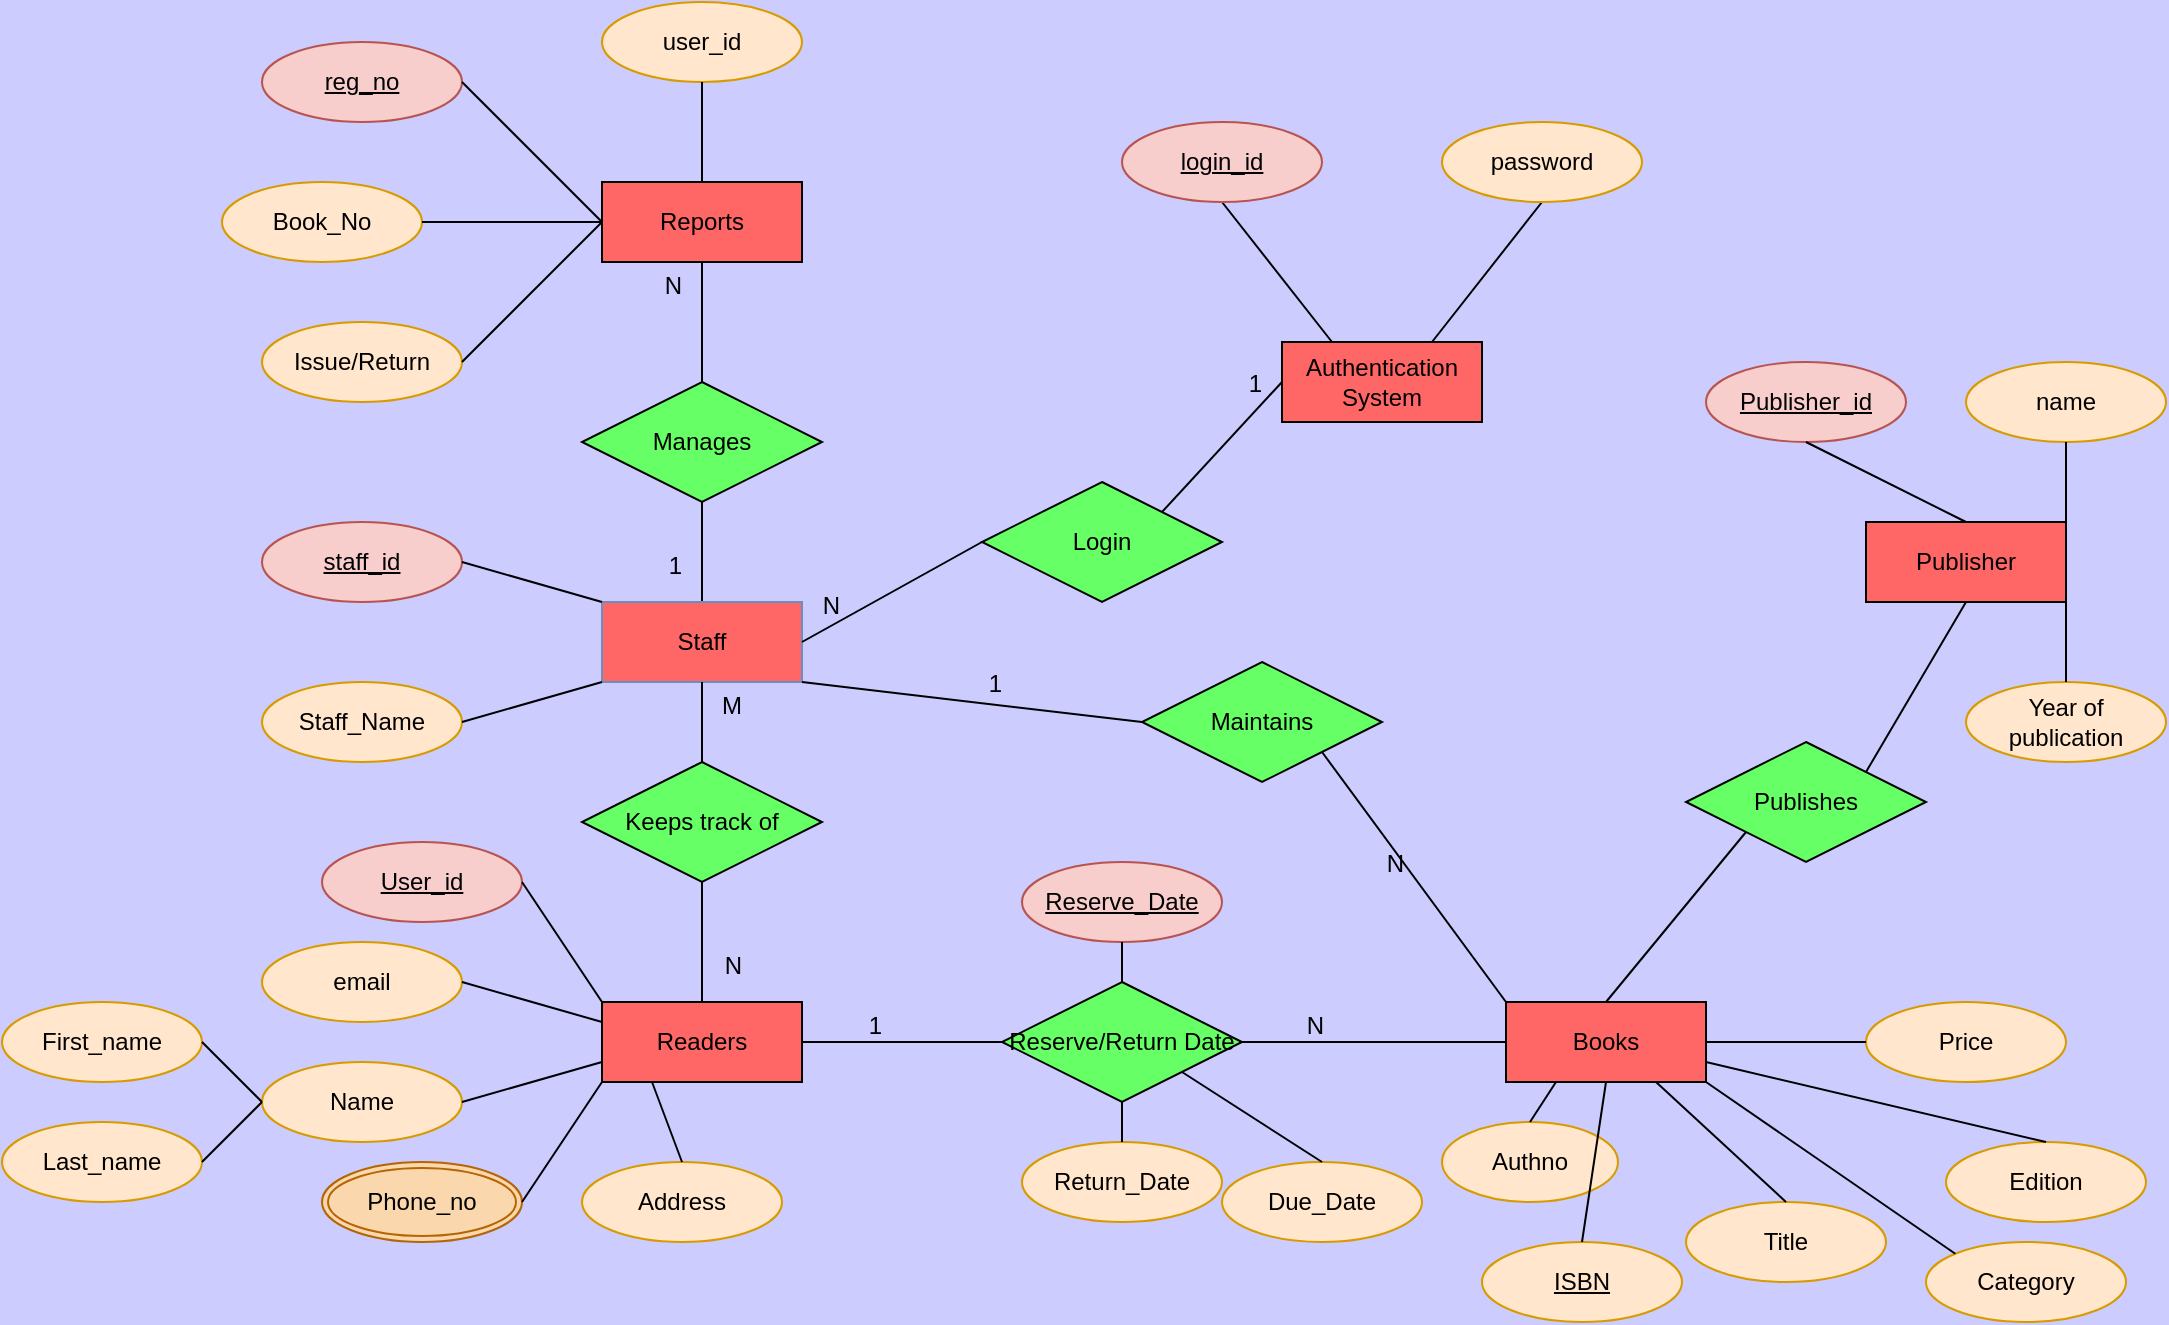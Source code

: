 <mxfile version="20.3.3" type="github">
  <diagram id="R2lEEEUBdFMjLlhIrx00" name="Page-1">
    <mxGraphModel dx="2076" dy="1128" grid="1" gridSize="10" guides="1" tooltips="1" connect="1" arrows="1" fold="1" page="1" pageScale="1" pageWidth="1100" pageHeight="850" background="#CCCCFF" math="0" shadow="0" extFonts="Permanent Marker^https://fonts.googleapis.com/css?family=Permanent+Marker">
      <root>
        <mxCell id="0" />
        <mxCell id="1" parent="0" />
        <mxCell id="tbVaFVSC6KCaD0kcT_PX-4" value="Reports" style="whiteSpace=wrap;html=1;align=center;fillColor=#FF6666;" parent="1" vertex="1">
          <mxGeometry x="308" y="270" width="100" height="40" as="geometry" />
        </mxCell>
        <mxCell id="tbVaFVSC6KCaD0kcT_PX-6" value="user_id" style="ellipse;whiteSpace=wrap;html=1;align=center;fillColor=#ffe6cc;strokeColor=#d79b00;" parent="1" vertex="1">
          <mxGeometry x="308" y="180" width="100" height="40" as="geometry" />
        </mxCell>
        <mxCell id="tbVaFVSC6KCaD0kcT_PX-7" value="reg_no" style="ellipse;whiteSpace=wrap;html=1;align=center;fontStyle=4;fillColor=#f8cecc;strokeColor=#b85450;" parent="1" vertex="1">
          <mxGeometry x="138" y="200" width="100" height="40" as="geometry" />
        </mxCell>
        <mxCell id="tbVaFVSC6KCaD0kcT_PX-8" value="Issue/Return" style="ellipse;whiteSpace=wrap;html=1;align=center;fillColor=#ffe6cc;strokeColor=#d79b00;" parent="1" vertex="1">
          <mxGeometry x="138" y="340" width="100" height="40" as="geometry" />
        </mxCell>
        <mxCell id="tbVaFVSC6KCaD0kcT_PX-9" value="Book_No" style="ellipse;whiteSpace=wrap;html=1;align=center;fillColor=#ffe6cc;strokeColor=#d79b00;" parent="1" vertex="1">
          <mxGeometry x="118" y="270" width="100" height="40" as="geometry" />
        </mxCell>
        <mxCell id="tbVaFVSC6KCaD0kcT_PX-10" value="" style="endArrow=none;html=1;rounded=0;entryX=0;entryY=0.5;entryDx=0;entryDy=0;exitX=1;exitY=0.5;exitDx=0;exitDy=0;" parent="1" source="tbVaFVSC6KCaD0kcT_PX-8" target="tbVaFVSC6KCaD0kcT_PX-4" edge="1">
          <mxGeometry relative="1" as="geometry">
            <mxPoint x="283" y="350" as="sourcePoint" />
            <mxPoint x="378" y="350" as="targetPoint" />
          </mxGeometry>
        </mxCell>
        <mxCell id="tbVaFVSC6KCaD0kcT_PX-11" value="" style="endArrow=none;html=1;rounded=0;entryX=1;entryY=0.5;entryDx=0;entryDy=0;" parent="1" target="tbVaFVSC6KCaD0kcT_PX-7" edge="1">
          <mxGeometry relative="1" as="geometry">
            <mxPoint x="308" y="290" as="sourcePoint" />
            <mxPoint x="278" y="250" as="targetPoint" />
          </mxGeometry>
        </mxCell>
        <mxCell id="tbVaFVSC6KCaD0kcT_PX-12" value="" style="endArrow=none;html=1;rounded=0;entryX=0.5;entryY=1;entryDx=0;entryDy=0;exitX=0.5;exitY=0;exitDx=0;exitDy=0;" parent="1" source="tbVaFVSC6KCaD0kcT_PX-4" target="tbVaFVSC6KCaD0kcT_PX-6" edge="1">
          <mxGeometry relative="1" as="geometry">
            <mxPoint x="328" y="320" as="sourcePoint" />
            <mxPoint x="358" y="240" as="targetPoint" />
          </mxGeometry>
        </mxCell>
        <mxCell id="tbVaFVSC6KCaD0kcT_PX-13" value="" style="endArrow=none;html=1;rounded=0;entryX=1;entryY=0.5;entryDx=0;entryDy=0;exitX=0;exitY=0.5;exitDx=0;exitDy=0;" parent="1" source="tbVaFVSC6KCaD0kcT_PX-4" target="tbVaFVSC6KCaD0kcT_PX-9" edge="1">
          <mxGeometry relative="1" as="geometry">
            <mxPoint x="308" y="290" as="sourcePoint" />
            <mxPoint x="288" y="260" as="targetPoint" />
          </mxGeometry>
        </mxCell>
        <mxCell id="tbVaFVSC6KCaD0kcT_PX-16" value="Manages" style="shape=rhombus;perimeter=rhombusPerimeter;whiteSpace=wrap;html=1;align=center;fillColor=#66FF66;" parent="1" vertex="1">
          <mxGeometry x="298" y="370" width="120" height="60" as="geometry" />
        </mxCell>
        <mxCell id="tbVaFVSC6KCaD0kcT_PX-17" value="" style="endArrow=none;html=1;rounded=0;exitX=0.5;exitY=0;exitDx=0;exitDy=0;entryX=0.5;entryY=1;entryDx=0;entryDy=0;" parent="1" source="tbVaFVSC6KCaD0kcT_PX-16" target="tbVaFVSC6KCaD0kcT_PX-4" edge="1">
          <mxGeometry relative="1" as="geometry">
            <mxPoint x="357.5" y="370" as="sourcePoint" />
            <mxPoint x="358" y="310" as="targetPoint" />
          </mxGeometry>
        </mxCell>
        <mxCell id="tbVaFVSC6KCaD0kcT_PX-18" value="N" style="resizable=0;html=1;align=right;verticalAlign=bottom;" parent="tbVaFVSC6KCaD0kcT_PX-17" connectable="0" vertex="1">
          <mxGeometry x="1" relative="1" as="geometry">
            <mxPoint x="-10" y="20" as="offset" />
          </mxGeometry>
        </mxCell>
        <mxCell id="tbVaFVSC6KCaD0kcT_PX-19" value="" style="endArrow=none;html=1;rounded=0;exitX=0.5;exitY=1;exitDx=0;exitDy=0;entryX=0.5;entryY=0;entryDx=0;entryDy=0;" parent="1" source="tbVaFVSC6KCaD0kcT_PX-16" target="tbVaFVSC6KCaD0kcT_PX-21" edge="1">
          <mxGeometry relative="1" as="geometry">
            <mxPoint x="358" y="430" as="sourcePoint" />
            <mxPoint x="358" y="460" as="targetPoint" />
          </mxGeometry>
        </mxCell>
        <mxCell id="tbVaFVSC6KCaD0kcT_PX-20" value="1" style="resizable=0;html=1;align=right;verticalAlign=bottom;" parent="tbVaFVSC6KCaD0kcT_PX-19" connectable="0" vertex="1">
          <mxGeometry x="1" relative="1" as="geometry">
            <mxPoint x="-10" y="-10" as="offset" />
          </mxGeometry>
        </mxCell>
        <mxCell id="tbVaFVSC6KCaD0kcT_PX-21" value="Staff" style="whiteSpace=wrap;html=1;align=center;fillColor=#FF6666;strokeColor=#6c8ebf;" parent="1" vertex="1">
          <mxGeometry x="308" y="480" width="100" height="40" as="geometry" />
        </mxCell>
        <mxCell id="tbVaFVSC6KCaD0kcT_PX-22" value="staff_id" style="ellipse;whiteSpace=wrap;html=1;align=center;fontStyle=4;fillColor=#f8cecc;strokeColor=#b85450;" parent="1" vertex="1">
          <mxGeometry x="138" y="440" width="100" height="40" as="geometry" />
        </mxCell>
        <mxCell id="tbVaFVSC6KCaD0kcT_PX-23" value="Staff_Name" style="ellipse;whiteSpace=wrap;html=1;align=center;fillColor=#ffe6cc;strokeColor=#d79b00;" parent="1" vertex="1">
          <mxGeometry x="138" y="520" width="100" height="40" as="geometry" />
        </mxCell>
        <mxCell id="tbVaFVSC6KCaD0kcT_PX-24" value="" style="endArrow=none;html=1;rounded=0;entryX=0;entryY=0;entryDx=0;entryDy=0;exitX=1;exitY=0.5;exitDx=0;exitDy=0;" parent="1" source="tbVaFVSC6KCaD0kcT_PX-22" target="tbVaFVSC6KCaD0kcT_PX-21" edge="1">
          <mxGeometry relative="1" as="geometry">
            <mxPoint x="238" y="460" as="sourcePoint" />
            <mxPoint x="308" y="390" as="targetPoint" />
          </mxGeometry>
        </mxCell>
        <mxCell id="tbVaFVSC6KCaD0kcT_PX-25" value="" style="endArrow=none;html=1;rounded=0;entryX=0;entryY=1;entryDx=0;entryDy=0;exitX=1;exitY=0.5;exitDx=0;exitDy=0;" parent="1" source="tbVaFVSC6KCaD0kcT_PX-23" target="tbVaFVSC6KCaD0kcT_PX-21" edge="1">
          <mxGeometry relative="1" as="geometry">
            <mxPoint x="258" y="380" as="sourcePoint" />
            <mxPoint x="328" y="310" as="targetPoint" />
            <Array as="points" />
          </mxGeometry>
        </mxCell>
        <mxCell id="tbVaFVSC6KCaD0kcT_PX-26" value="" style="endArrow=none;html=1;rounded=0;entryX=1;entryY=0.5;entryDx=0;entryDy=0;exitX=0;exitY=0.5;exitDx=0;exitDy=0;" parent="1" source="tbVaFVSC6KCaD0kcT_PX-28" target="tbVaFVSC6KCaD0kcT_PX-21" edge="1">
          <mxGeometry relative="1" as="geometry">
            <mxPoint x="498" y="450" as="sourcePoint" />
            <mxPoint x="438" y="490" as="targetPoint" />
          </mxGeometry>
        </mxCell>
        <mxCell id="tbVaFVSC6KCaD0kcT_PX-27" value="N" style="resizable=0;html=1;align=right;verticalAlign=bottom;" parent="tbVaFVSC6KCaD0kcT_PX-26" connectable="0" vertex="1">
          <mxGeometry x="1" relative="1" as="geometry">
            <mxPoint x="20" y="-10" as="offset" />
          </mxGeometry>
        </mxCell>
        <mxCell id="tbVaFVSC6KCaD0kcT_PX-28" value="Login" style="shape=rhombus;perimeter=rhombusPerimeter;whiteSpace=wrap;html=1;align=center;fillColor=#66FF66;" parent="1" vertex="1">
          <mxGeometry x="498" y="420" width="120" height="60" as="geometry" />
        </mxCell>
        <mxCell id="tbVaFVSC6KCaD0kcT_PX-31" value="" style="endArrow=none;html=1;rounded=0;exitX=1;exitY=0;exitDx=0;exitDy=0;entryX=0;entryY=0.5;entryDx=0;entryDy=0;" parent="1" source="tbVaFVSC6KCaD0kcT_PX-28" target="tbVaFVSC6KCaD0kcT_PX-35" edge="1">
          <mxGeometry relative="1" as="geometry">
            <mxPoint x="558" y="390" as="sourcePoint" />
            <mxPoint x="648" y="370" as="targetPoint" />
          </mxGeometry>
        </mxCell>
        <mxCell id="tbVaFVSC6KCaD0kcT_PX-32" value="1" style="resizable=0;html=1;align=right;verticalAlign=bottom;" parent="tbVaFVSC6KCaD0kcT_PX-31" connectable="0" vertex="1">
          <mxGeometry x="1" relative="1" as="geometry">
            <mxPoint x="-10" y="10" as="offset" />
          </mxGeometry>
        </mxCell>
        <mxCell id="tbVaFVSC6KCaD0kcT_PX-35" value="Authentication System" style="whiteSpace=wrap;html=1;align=center;fillColor=#FF6666;" parent="1" vertex="1">
          <mxGeometry x="648" y="350" width="100" height="40" as="geometry" />
        </mxCell>
        <mxCell id="tbVaFVSC6KCaD0kcT_PX-36" value="" style="endArrow=none;html=1;rounded=0;exitX=0.75;exitY=0;exitDx=0;exitDy=0;entryX=0.5;entryY=1;entryDx=0;entryDy=0;" parent="1" source="tbVaFVSC6KCaD0kcT_PX-35" target="tbVaFVSC6KCaD0kcT_PX-39" edge="1">
          <mxGeometry relative="1" as="geometry">
            <mxPoint x="733" y="350" as="sourcePoint" />
            <mxPoint x="778" y="280" as="targetPoint" />
          </mxGeometry>
        </mxCell>
        <mxCell id="tbVaFVSC6KCaD0kcT_PX-37" value="" style="endArrow=none;html=1;rounded=0;exitX=0.25;exitY=0;exitDx=0;exitDy=0;entryX=0.5;entryY=1;entryDx=0;entryDy=0;" parent="1" source="tbVaFVSC6KCaD0kcT_PX-35" target="tbVaFVSC6KCaD0kcT_PX-38" edge="1">
          <mxGeometry relative="1" as="geometry">
            <mxPoint x="668" y="350" as="sourcePoint" />
            <mxPoint x="618" y="280" as="targetPoint" />
          </mxGeometry>
        </mxCell>
        <mxCell id="tbVaFVSC6KCaD0kcT_PX-38" value="login_id" style="ellipse;whiteSpace=wrap;html=1;align=center;fontStyle=4;fillColor=#f8cecc;strokeColor=#b85450;" parent="1" vertex="1">
          <mxGeometry x="568" y="240" width="100" height="40" as="geometry" />
        </mxCell>
        <mxCell id="tbVaFVSC6KCaD0kcT_PX-39" value="password" style="ellipse;whiteSpace=wrap;html=1;align=center;fillColor=#ffe6cc;strokeColor=#d79b00;" parent="1" vertex="1">
          <mxGeometry x="728" y="240" width="100" height="40" as="geometry" />
        </mxCell>
        <mxCell id="tbVaFVSC6KCaD0kcT_PX-40" value="" style="endArrow=none;html=1;rounded=0;entryX=0.5;entryY=1;entryDx=0;entryDy=0;exitX=0.5;exitY=0;exitDx=0;exitDy=0;" parent="1" source="tbVaFVSC6KCaD0kcT_PX-43" target="tbVaFVSC6KCaD0kcT_PX-21" edge="1">
          <mxGeometry relative="1" as="geometry">
            <mxPoint x="358" y="600" as="sourcePoint" />
            <mxPoint x="438" y="590" as="targetPoint" />
          </mxGeometry>
        </mxCell>
        <mxCell id="tbVaFVSC6KCaD0kcT_PX-41" value="N" style="resizable=0;html=1;align=right;verticalAlign=bottom;" parent="tbVaFVSC6KCaD0kcT_PX-40" connectable="0" vertex="1">
          <mxGeometry x="1" relative="1" as="geometry">
            <mxPoint x="20" y="150" as="offset" />
          </mxGeometry>
        </mxCell>
        <mxCell id="tbVaFVSC6KCaD0kcT_PX-42" value="Readers" style="whiteSpace=wrap;html=1;align=center;fillColor=#FF6666;" parent="1" vertex="1">
          <mxGeometry x="308" y="680" width="100" height="40" as="geometry" />
        </mxCell>
        <mxCell id="tbVaFVSC6KCaD0kcT_PX-47" style="edgeStyle=orthogonalEdgeStyle;rounded=0;orthogonalLoop=1;jettySize=auto;html=1;exitX=1;exitY=0.5;exitDx=0;exitDy=0;" parent="1" source="tbVaFVSC6KCaD0kcT_PX-43" edge="1">
          <mxGeometry relative="1" as="geometry">
            <mxPoint x="418" y="590" as="targetPoint" />
          </mxGeometry>
        </mxCell>
        <mxCell id="tbVaFVSC6KCaD0kcT_PX-43" value="Keeps track of" style="shape=rhombus;perimeter=rhombusPerimeter;whiteSpace=wrap;html=1;align=center;fillColor=#66FF66;" parent="1" vertex="1">
          <mxGeometry x="298" y="560" width="120" height="60" as="geometry" />
        </mxCell>
        <mxCell id="tbVaFVSC6KCaD0kcT_PX-45" value="" style="endArrow=none;html=1;rounded=0;entryX=0.5;entryY=0;entryDx=0;entryDy=0;exitX=0.5;exitY=1;exitDx=0;exitDy=0;" parent="1" source="tbVaFVSC6KCaD0kcT_PX-43" target="tbVaFVSC6KCaD0kcT_PX-42" edge="1">
          <mxGeometry relative="1" as="geometry">
            <mxPoint x="278" y="590" as="sourcePoint" />
            <mxPoint x="438" y="590" as="targetPoint" />
          </mxGeometry>
        </mxCell>
        <mxCell id="tbVaFVSC6KCaD0kcT_PX-46" value="M" style="resizable=0;html=1;align=right;verticalAlign=bottom;" parent="tbVaFVSC6KCaD0kcT_PX-45" connectable="0" vertex="1">
          <mxGeometry x="1" relative="1" as="geometry">
            <mxPoint x="20" y="-140" as="offset" />
          </mxGeometry>
        </mxCell>
        <mxCell id="tbVaFVSC6KCaD0kcT_PX-48" value="User_id" style="ellipse;whiteSpace=wrap;html=1;align=center;fontStyle=4;fillColor=#f8cecc;strokeColor=#b85450;" parent="1" vertex="1">
          <mxGeometry x="168" y="600" width="100" height="40" as="geometry" />
        </mxCell>
        <mxCell id="tbVaFVSC6KCaD0kcT_PX-49" value="email" style="ellipse;whiteSpace=wrap;html=1;align=center;fillColor=#ffe6cc;strokeColor=#d79b00;" parent="1" vertex="1">
          <mxGeometry x="138" y="650" width="100" height="40" as="geometry" />
        </mxCell>
        <mxCell id="tbVaFVSC6KCaD0kcT_PX-50" value="Name" style="ellipse;whiteSpace=wrap;html=1;align=center;fillColor=#ffe6cc;strokeColor=#d79b00;" parent="1" vertex="1">
          <mxGeometry x="138" y="710" width="100" height="40" as="geometry" />
        </mxCell>
        <mxCell id="tbVaFVSC6KCaD0kcT_PX-51" value="First_name" style="ellipse;whiteSpace=wrap;html=1;align=center;fillColor=#ffe6cc;strokeColor=#d79b00;" parent="1" vertex="1">
          <mxGeometry x="8" y="680" width="100" height="40" as="geometry" />
        </mxCell>
        <mxCell id="tbVaFVSC6KCaD0kcT_PX-52" value="Last_name" style="ellipse;whiteSpace=wrap;html=1;align=center;fillColor=#ffe6cc;strokeColor=#d79b00;" parent="1" vertex="1">
          <mxGeometry x="8" y="740" width="100" height="40" as="geometry" />
        </mxCell>
        <mxCell id="tbVaFVSC6KCaD0kcT_PX-53" value="Phone_no" style="ellipse;shape=doubleEllipse;margin=3;whiteSpace=wrap;html=1;align=center;fillColor=#fad7ac;strokeColor=#b46504;" parent="1" vertex="1">
          <mxGeometry x="168" y="760" width="100" height="40" as="geometry" />
        </mxCell>
        <mxCell id="tbVaFVSC6KCaD0kcT_PX-54" value="Address" style="ellipse;whiteSpace=wrap;html=1;align=center;fillColor=#ffe6cc;strokeColor=#d79b00;" parent="1" vertex="1">
          <mxGeometry x="298" y="760" width="100" height="40" as="geometry" />
        </mxCell>
        <mxCell id="tbVaFVSC6KCaD0kcT_PX-56" value="" style="endArrow=none;html=1;rounded=0;exitX=1;exitY=0.5;exitDx=0;exitDy=0;entryX=0;entryY=0;entryDx=0;entryDy=0;" parent="1" source="tbVaFVSC6KCaD0kcT_PX-48" target="tbVaFVSC6KCaD0kcT_PX-42" edge="1">
          <mxGeometry relative="1" as="geometry">
            <mxPoint x="278" y="590" as="sourcePoint" />
            <mxPoint x="438" y="590" as="targetPoint" />
          </mxGeometry>
        </mxCell>
        <mxCell id="tbVaFVSC6KCaD0kcT_PX-57" value="" style="endArrow=none;html=1;rounded=0;exitX=1;exitY=0.5;exitDx=0;exitDy=0;entryX=0;entryY=0.25;entryDx=0;entryDy=0;" parent="1" source="tbVaFVSC6KCaD0kcT_PX-49" target="tbVaFVSC6KCaD0kcT_PX-42" edge="1">
          <mxGeometry relative="1" as="geometry">
            <mxPoint x="278" y="630" as="sourcePoint" />
            <mxPoint x="318" y="690" as="targetPoint" />
          </mxGeometry>
        </mxCell>
        <mxCell id="tbVaFVSC6KCaD0kcT_PX-58" value="" style="endArrow=none;html=1;rounded=0;exitX=1;exitY=0.5;exitDx=0;exitDy=0;entryX=0;entryY=0.75;entryDx=0;entryDy=0;" parent="1" source="tbVaFVSC6KCaD0kcT_PX-50" target="tbVaFVSC6KCaD0kcT_PX-42" edge="1">
          <mxGeometry relative="1" as="geometry">
            <mxPoint x="248" y="680" as="sourcePoint" />
            <mxPoint x="318" y="700" as="targetPoint" />
          </mxGeometry>
        </mxCell>
        <mxCell id="tbVaFVSC6KCaD0kcT_PX-59" value="" style="endArrow=none;html=1;rounded=0;exitX=1;exitY=0.5;exitDx=0;exitDy=0;entryX=0;entryY=1;entryDx=0;entryDy=0;" parent="1" source="tbVaFVSC6KCaD0kcT_PX-53" target="tbVaFVSC6KCaD0kcT_PX-42" edge="1">
          <mxGeometry relative="1" as="geometry">
            <mxPoint x="248" y="740" as="sourcePoint" />
            <mxPoint x="318" y="720" as="targetPoint" />
          </mxGeometry>
        </mxCell>
        <mxCell id="tbVaFVSC6KCaD0kcT_PX-60" value="" style="endArrow=none;html=1;rounded=0;exitX=1;exitY=0.5;exitDx=0;exitDy=0;entryX=0;entryY=0.5;entryDx=0;entryDy=0;" parent="1" source="tbVaFVSC6KCaD0kcT_PX-51" target="tbVaFVSC6KCaD0kcT_PX-50" edge="1">
          <mxGeometry relative="1" as="geometry">
            <mxPoint x="278" y="790" as="sourcePoint" />
            <mxPoint x="318" y="730" as="targetPoint" />
          </mxGeometry>
        </mxCell>
        <mxCell id="tbVaFVSC6KCaD0kcT_PX-61" value="" style="endArrow=none;html=1;rounded=0;exitX=1;exitY=0.5;exitDx=0;exitDy=0;entryX=0;entryY=0.5;entryDx=0;entryDy=0;fontStyle=1" parent="1" source="tbVaFVSC6KCaD0kcT_PX-52" target="tbVaFVSC6KCaD0kcT_PX-50" edge="1">
          <mxGeometry relative="1" as="geometry">
            <mxPoint x="108" y="810" as="sourcePoint" />
            <mxPoint x="148" y="750" as="targetPoint" />
          </mxGeometry>
        </mxCell>
        <mxCell id="tbVaFVSC6KCaD0kcT_PX-62" value="" style="endArrow=none;html=1;rounded=0;exitX=0.5;exitY=0;exitDx=0;exitDy=0;entryX=0.25;entryY=1;entryDx=0;entryDy=0;" parent="1" source="tbVaFVSC6KCaD0kcT_PX-54" target="tbVaFVSC6KCaD0kcT_PX-42" edge="1">
          <mxGeometry relative="1" as="geometry">
            <mxPoint x="278" y="790" as="sourcePoint" />
            <mxPoint x="318" y="730" as="targetPoint" />
          </mxGeometry>
        </mxCell>
        <mxCell id="tbVaFVSC6KCaD0kcT_PX-63" value="" style="endArrow=none;html=1;rounded=0;exitX=1;exitY=0.5;exitDx=0;exitDy=0;entryX=0;entryY=0.5;entryDx=0;entryDy=0;" parent="1" source="tbVaFVSC6KCaD0kcT_PX-42" target="tbVaFVSC6KCaD0kcT_PX-65" edge="1">
          <mxGeometry relative="1" as="geometry">
            <mxPoint x="418" y="699.5" as="sourcePoint" />
            <mxPoint x="508" y="700" as="targetPoint" />
          </mxGeometry>
        </mxCell>
        <mxCell id="tbVaFVSC6KCaD0kcT_PX-64" value="1" style="resizable=0;html=1;align=right;verticalAlign=bottom;" parent="tbVaFVSC6KCaD0kcT_PX-63" connectable="0" vertex="1">
          <mxGeometry x="1" relative="1" as="geometry">
            <mxPoint x="-60" as="offset" />
          </mxGeometry>
        </mxCell>
        <mxCell id="tbVaFVSC6KCaD0kcT_PX-65" value="Reserve/Return Date" style="shape=rhombus;perimeter=rhombusPerimeter;whiteSpace=wrap;html=1;align=center;fillColor=#66FF66;" parent="1" vertex="1">
          <mxGeometry x="508" y="670" width="120" height="60" as="geometry" />
        </mxCell>
        <mxCell id="tbVaFVSC6KCaD0kcT_PX-66" value="Reserve_Date" style="ellipse;whiteSpace=wrap;html=1;align=center;fontStyle=4;fillColor=#f8cecc;strokeColor=#b85450;" parent="1" vertex="1">
          <mxGeometry x="518" y="610" width="100" height="40" as="geometry" />
        </mxCell>
        <mxCell id="tbVaFVSC6KCaD0kcT_PX-67" value="Return_Date" style="ellipse;whiteSpace=wrap;html=1;align=center;fillColor=#ffe6cc;strokeColor=#d79b00;" parent="1" vertex="1">
          <mxGeometry x="518" y="750" width="100" height="40" as="geometry" />
        </mxCell>
        <mxCell id="tbVaFVSC6KCaD0kcT_PX-68" value="" style="endArrow=none;html=1;rounded=0;entryX=0.5;entryY=1;entryDx=0;entryDy=0;exitX=0.5;exitY=0;exitDx=0;exitDy=0;" parent="1" source="tbVaFVSC6KCaD0kcT_PX-65" target="tbVaFVSC6KCaD0kcT_PX-66" edge="1">
          <mxGeometry relative="1" as="geometry">
            <mxPoint x="278" y="590" as="sourcePoint" />
            <mxPoint x="438" y="590" as="targetPoint" />
          </mxGeometry>
        </mxCell>
        <mxCell id="tbVaFVSC6KCaD0kcT_PX-69" value="" style="endArrow=none;html=1;rounded=0;entryX=0.5;entryY=0;entryDx=0;entryDy=0;exitX=0.5;exitY=1;exitDx=0;exitDy=0;" parent="1" source="tbVaFVSC6KCaD0kcT_PX-65" target="tbVaFVSC6KCaD0kcT_PX-67" edge="1">
          <mxGeometry relative="1" as="geometry">
            <mxPoint x="578" y="680" as="sourcePoint" />
            <mxPoint x="578" y="660" as="targetPoint" />
            <Array as="points" />
          </mxGeometry>
        </mxCell>
        <mxCell id="tbVaFVSC6KCaD0kcT_PX-70" value="Due_Date" style="ellipse;whiteSpace=wrap;html=1;align=center;fillColor=#ffe6cc;strokeColor=#d79b00;" parent="1" vertex="1">
          <mxGeometry x="618" y="760" width="100" height="40" as="geometry" />
        </mxCell>
        <mxCell id="tbVaFVSC6KCaD0kcT_PX-71" value="" style="endArrow=none;html=1;rounded=0;entryX=1;entryY=1;entryDx=0;entryDy=0;exitX=0.5;exitY=0;exitDx=0;exitDy=0;" parent="1" source="tbVaFVSC6KCaD0kcT_PX-70" target="tbVaFVSC6KCaD0kcT_PX-65" edge="1">
          <mxGeometry relative="1" as="geometry">
            <mxPoint x="578" y="680" as="sourcePoint" />
            <mxPoint x="578" y="660" as="targetPoint" />
          </mxGeometry>
        </mxCell>
        <mxCell id="tbVaFVSC6KCaD0kcT_PX-72" value="Books" style="whiteSpace=wrap;html=1;align=center;fillColor=#FF6666;" parent="1" vertex="1">
          <mxGeometry x="760" y="680" width="100" height="40" as="geometry" />
        </mxCell>
        <mxCell id="tbVaFVSC6KCaD0kcT_PX-73" value="Publisher" style="whiteSpace=wrap;html=1;align=center;fillColor=#FF6666;" parent="1" vertex="1">
          <mxGeometry x="940" y="440" width="100" height="40" as="geometry" />
        </mxCell>
        <mxCell id="tbVaFVSC6KCaD0kcT_PX-74" value="Maintains" style="shape=rhombus;perimeter=rhombusPerimeter;whiteSpace=wrap;html=1;align=center;fillColor=#66FF66;" parent="1" vertex="1">
          <mxGeometry x="578" y="510" width="120" height="60" as="geometry" />
        </mxCell>
        <mxCell id="tbVaFVSC6KCaD0kcT_PX-75" value="Publishes" style="shape=rhombus;perimeter=rhombusPerimeter;whiteSpace=wrap;html=1;align=center;fillColor=#66FF66;" parent="1" vertex="1">
          <mxGeometry x="850" y="550" width="120" height="60" as="geometry" />
        </mxCell>
        <mxCell id="tbVaFVSC6KCaD0kcT_PX-76" value="" style="endArrow=none;html=1;rounded=0;exitX=1;exitY=1;exitDx=0;exitDy=0;entryX=0;entryY=0.5;entryDx=0;entryDy=0;" parent="1" source="tbVaFVSC6KCaD0kcT_PX-21" target="tbVaFVSC6KCaD0kcT_PX-74" edge="1">
          <mxGeometry relative="1" as="geometry">
            <mxPoint x="418" y="710" as="sourcePoint" />
            <mxPoint x="518" y="710" as="targetPoint" />
          </mxGeometry>
        </mxCell>
        <mxCell id="tbVaFVSC6KCaD0kcT_PX-77" value="1" style="resizable=0;html=1;align=right;verticalAlign=bottom;" parent="tbVaFVSC6KCaD0kcT_PX-76" connectable="0" vertex="1">
          <mxGeometry x="1" relative="1" as="geometry">
            <mxPoint x="-69" y="-10" as="offset" />
          </mxGeometry>
        </mxCell>
        <mxCell id="tbVaFVSC6KCaD0kcT_PX-78" value="" style="endArrow=none;html=1;rounded=0;entryX=0;entryY=0;entryDx=0;entryDy=0;exitX=1;exitY=1;exitDx=0;exitDy=0;" parent="1" source="tbVaFVSC6KCaD0kcT_PX-74" target="tbVaFVSC6KCaD0kcT_PX-72" edge="1">
          <mxGeometry relative="1" as="geometry">
            <mxPoint x="368" y="630" as="sourcePoint" />
            <mxPoint x="368" y="690" as="targetPoint" />
          </mxGeometry>
        </mxCell>
        <mxCell id="tbVaFVSC6KCaD0kcT_PX-79" value="N" style="resizable=0;html=1;align=right;verticalAlign=bottom;" parent="tbVaFVSC6KCaD0kcT_PX-78" connectable="0" vertex="1">
          <mxGeometry x="1" relative="1" as="geometry">
            <mxPoint x="-50" y="-60" as="offset" />
          </mxGeometry>
        </mxCell>
        <mxCell id="tbVaFVSC6KCaD0kcT_PX-80" value="" style="endArrow=none;html=1;rounded=0;entryX=0;entryY=0.5;entryDx=0;entryDy=0;exitX=1;exitY=0.5;exitDx=0;exitDy=0;" parent="1" source="tbVaFVSC6KCaD0kcT_PX-65" target="tbVaFVSC6KCaD0kcT_PX-72" edge="1">
          <mxGeometry relative="1" as="geometry">
            <mxPoint x="628" y="699.33" as="sourcePoint" />
            <mxPoint x="798" y="699.33" as="targetPoint" />
          </mxGeometry>
        </mxCell>
        <mxCell id="tbVaFVSC6KCaD0kcT_PX-81" value="N" style="resizable=0;html=1;align=right;verticalAlign=bottom;" parent="tbVaFVSC6KCaD0kcT_PX-80" connectable="0" vertex="1">
          <mxGeometry x="1" relative="1" as="geometry">
            <mxPoint x="-91" as="offset" />
          </mxGeometry>
        </mxCell>
        <mxCell id="tbVaFVSC6KCaD0kcT_PX-82" value="name" style="ellipse;whiteSpace=wrap;html=1;align=center;fillColor=#ffe6cc;strokeColor=#d79b00;" parent="1" vertex="1">
          <mxGeometry x="990" y="360" width="100" height="40" as="geometry" />
        </mxCell>
        <mxCell id="tbVaFVSC6KCaD0kcT_PX-83" value="Publisher_id" style="ellipse;whiteSpace=wrap;html=1;align=center;fontStyle=4;fillColor=#f8cecc;strokeColor=#b85450;" parent="1" vertex="1">
          <mxGeometry x="860" y="360" width="100" height="40" as="geometry" />
        </mxCell>
        <mxCell id="tbVaFVSC6KCaD0kcT_PX-84" value="Year of publication" style="ellipse;whiteSpace=wrap;html=1;align=center;fillColor=#ffe6cc;strokeColor=#d79b00;" parent="1" vertex="1">
          <mxGeometry x="990" y="520" width="100" height="40" as="geometry" />
        </mxCell>
        <mxCell id="tbVaFVSC6KCaD0kcT_PX-85" value="Price" style="ellipse;whiteSpace=wrap;html=1;align=center;fillColor=#ffe6cc;strokeColor=#d79b00;" parent="1" vertex="1">
          <mxGeometry x="940" y="680" width="100" height="40" as="geometry" />
        </mxCell>
        <mxCell id="tbVaFVSC6KCaD0kcT_PX-86" value="Authno" style="ellipse;whiteSpace=wrap;html=1;align=center;fillColor=#ffe6cc;strokeColor=#d79b00;" parent="1" vertex="1">
          <mxGeometry x="728" y="740" width="88" height="40" as="geometry" />
        </mxCell>
        <mxCell id="tbVaFVSC6KCaD0kcT_PX-87" value="Edition" style="ellipse;whiteSpace=wrap;html=1;align=center;fillColor=#ffe6cc;strokeColor=#d79b00;" parent="1" vertex="1">
          <mxGeometry x="980" y="750" width="100" height="40" as="geometry" />
        </mxCell>
        <mxCell id="tbVaFVSC6KCaD0kcT_PX-88" value="Category" style="ellipse;whiteSpace=wrap;html=1;align=center;fillColor=#ffe6cc;strokeColor=#d79b00;" parent="1" vertex="1">
          <mxGeometry x="970" y="800" width="100" height="40" as="geometry" />
        </mxCell>
        <mxCell id="tbVaFVSC6KCaD0kcT_PX-89" value="Title" style="ellipse;whiteSpace=wrap;html=1;align=center;fillColor=#ffe6cc;strokeColor=#d79b00;" parent="1" vertex="1">
          <mxGeometry x="850" y="780" width="100" height="40" as="geometry" />
        </mxCell>
        <mxCell id="tbVaFVSC6KCaD0kcT_PX-90" value="ISBN" style="ellipse;whiteSpace=wrap;html=1;align=center;fontStyle=4;fillColor=#ffe6cc;strokeColor=#d79b00;" parent="1" vertex="1">
          <mxGeometry x="748" y="800" width="100" height="40" as="geometry" />
        </mxCell>
        <mxCell id="tbVaFVSC6KCaD0kcT_PX-92" value="" style="endArrow=none;html=1;rounded=0;exitX=1;exitY=0.5;exitDx=0;exitDy=0;entryX=0;entryY=0.5;entryDx=0;entryDy=0;" parent="1" source="tbVaFVSC6KCaD0kcT_PX-72" target="tbVaFVSC6KCaD0kcT_PX-85" edge="1">
          <mxGeometry relative="1" as="geometry">
            <mxPoint x="870" y="748.67" as="sourcePoint" />
            <mxPoint x="1030" y="748.67" as="targetPoint" />
          </mxGeometry>
        </mxCell>
        <mxCell id="tbVaFVSC6KCaD0kcT_PX-93" value="" style="endArrow=none;html=1;rounded=0;exitX=1;exitY=0.75;exitDx=0;exitDy=0;entryX=0.5;entryY=0;entryDx=0;entryDy=0;" parent="1" source="tbVaFVSC6KCaD0kcT_PX-72" target="tbVaFVSC6KCaD0kcT_PX-87" edge="1">
          <mxGeometry relative="1" as="geometry">
            <mxPoint x="870" y="710" as="sourcePoint" />
            <mxPoint x="1060" y="750" as="targetPoint" />
          </mxGeometry>
        </mxCell>
        <mxCell id="tbVaFVSC6KCaD0kcT_PX-94" value="" style="endArrow=none;html=1;rounded=0;entryX=0;entryY=0;entryDx=0;entryDy=0;exitX=1;exitY=1;exitDx=0;exitDy=0;" parent="1" source="tbVaFVSC6KCaD0kcT_PX-72" target="tbVaFVSC6KCaD0kcT_PX-88" edge="1">
          <mxGeometry relative="1" as="geometry">
            <mxPoint x="860" y="720" as="sourcePoint" />
            <mxPoint x="960" y="720" as="targetPoint" />
          </mxGeometry>
        </mxCell>
        <mxCell id="tbVaFVSC6KCaD0kcT_PX-95" value="" style="endArrow=none;html=1;rounded=0;exitX=0.75;exitY=1;exitDx=0;exitDy=0;entryX=0.5;entryY=0;entryDx=0;entryDy=0;" parent="1" source="tbVaFVSC6KCaD0kcT_PX-72" target="tbVaFVSC6KCaD0kcT_PX-89" edge="1">
          <mxGeometry relative="1" as="geometry">
            <mxPoint x="870" y="720" as="sourcePoint" />
            <mxPoint x="1070" y="770" as="targetPoint" />
          </mxGeometry>
        </mxCell>
        <mxCell id="tbVaFVSC6KCaD0kcT_PX-96" value="" style="endArrow=none;html=1;rounded=0;exitX=0.5;exitY=1;exitDx=0;exitDy=0;entryX=0.5;entryY=0;entryDx=0;entryDy=0;" parent="1" source="tbVaFVSC6KCaD0kcT_PX-72" target="tbVaFVSC6KCaD0kcT_PX-90" edge="1">
          <mxGeometry relative="1" as="geometry">
            <mxPoint x="845" y="730" as="sourcePoint" />
            <mxPoint x="910" y="790" as="targetPoint" />
          </mxGeometry>
        </mxCell>
        <mxCell id="tbVaFVSC6KCaD0kcT_PX-97" value="" style="endArrow=none;html=1;rounded=0;exitX=0.25;exitY=1;exitDx=0;exitDy=0;entryX=0.5;entryY=0;entryDx=0;entryDy=0;" parent="1" source="tbVaFVSC6KCaD0kcT_PX-72" target="tbVaFVSC6KCaD0kcT_PX-86" edge="1">
          <mxGeometry relative="1" as="geometry">
            <mxPoint x="820" y="730" as="sourcePoint" />
            <mxPoint x="780" y="760" as="targetPoint" />
          </mxGeometry>
        </mxCell>
        <mxCell id="tbVaFVSC6KCaD0kcT_PX-98" value="" style="endArrow=none;html=1;rounded=0;exitX=0;exitY=1;exitDx=0;exitDy=0;entryX=0.5;entryY=0;entryDx=0;entryDy=0;" parent="1" source="tbVaFVSC6KCaD0kcT_PX-75" target="tbVaFVSC6KCaD0kcT_PX-72" edge="1">
          <mxGeometry relative="1" as="geometry">
            <mxPoint x="795" y="730" as="sourcePoint" />
            <mxPoint x="790" y="770" as="targetPoint" />
          </mxGeometry>
        </mxCell>
        <mxCell id="tbVaFVSC6KCaD0kcT_PX-99" value="" style="endArrow=none;html=1;rounded=0;exitX=0.5;exitY=1;exitDx=0;exitDy=0;entryX=1;entryY=0;entryDx=0;entryDy=0;" parent="1" source="tbVaFVSC6KCaD0kcT_PX-73" target="tbVaFVSC6KCaD0kcT_PX-75" edge="1">
          <mxGeometry relative="1" as="geometry">
            <mxPoint x="890" y="605" as="sourcePoint" />
            <mxPoint x="820" y="690" as="targetPoint" />
          </mxGeometry>
        </mxCell>
        <mxCell id="tbVaFVSC6KCaD0kcT_PX-100" value="" style="endArrow=none;html=1;rounded=0;exitX=0.5;exitY=1;exitDx=0;exitDy=0;entryX=0.5;entryY=0;entryDx=0;entryDy=0;" parent="1" source="tbVaFVSC6KCaD0kcT_PX-83" target="tbVaFVSC6KCaD0kcT_PX-73" edge="1">
          <mxGeometry relative="1" as="geometry">
            <mxPoint x="1000" y="490" as="sourcePoint" />
            <mxPoint x="950" y="575" as="targetPoint" />
          </mxGeometry>
        </mxCell>
        <mxCell id="tbVaFVSC6KCaD0kcT_PX-101" value="" style="endArrow=none;html=1;rounded=0;exitX=0.5;exitY=1;exitDx=0;exitDy=0;entryX=1;entryY=0;entryDx=0;entryDy=0;" parent="1" source="tbVaFVSC6KCaD0kcT_PX-82" target="tbVaFVSC6KCaD0kcT_PX-73" edge="1">
          <mxGeometry relative="1" as="geometry">
            <mxPoint x="1000" y="410" as="sourcePoint" />
            <mxPoint x="1000" y="450" as="targetPoint" />
          </mxGeometry>
        </mxCell>
        <mxCell id="tbVaFVSC6KCaD0kcT_PX-102" value="" style="endArrow=none;html=1;rounded=0;exitX=0.5;exitY=0;exitDx=0;exitDy=0;entryX=1;entryY=1;entryDx=0;entryDy=0;" parent="1" source="tbVaFVSC6KCaD0kcT_PX-84" target="tbVaFVSC6KCaD0kcT_PX-73" edge="1">
          <mxGeometry relative="1" as="geometry">
            <mxPoint x="1103.883" y="444.237" as="sourcePoint" />
            <mxPoint x="1050" y="450" as="targetPoint" />
          </mxGeometry>
        </mxCell>
      </root>
    </mxGraphModel>
  </diagram>
</mxfile>
